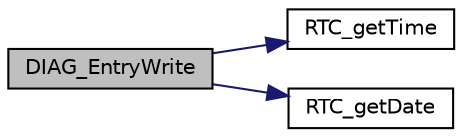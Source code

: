 digraph "DIAG_EntryWrite"
{
  edge [fontname="Helvetica",fontsize="10",labelfontname="Helvetica",labelfontsize="10"];
  node [fontname="Helvetica",fontsize="10",shape=record];
  rankdir="LR";
  Node32 [label="DIAG_EntryWrite",height=0.2,width=0.4,color="black", fillcolor="grey75", style="filled", fontcolor="black"];
  Node32 -> Node33 [color="midnightblue",fontsize="10",style="solid",fontname="Helvetica"];
  Node33 [label="RTC_getTime",height=0.2,width=0.4,color="black", fillcolor="white", style="filled",URL="$rtc_8c.html#a1a6c518bfabf1187db2d330ed6e9d636",tooltip="gets RTC time "];
  Node32 -> Node34 [color="midnightblue",fontsize="10",style="solid",fontname="Helvetica"];
  Node34 [label="RTC_getDate",height=0.2,width=0.4,color="black", fillcolor="white", style="filled",URL="$rtc_8c.html#a432399abca2147611a2123349ec54a12",tooltip="gets RTC date "];
}
